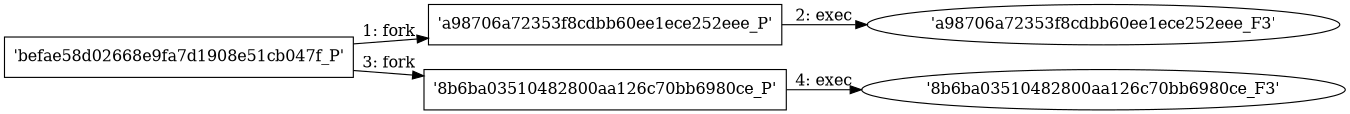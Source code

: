 digraph "D:\Learning\Paper\apt\基于CTI的攻击预警\Dataset\攻击图\ASGfromALLCTI\Vulnerability Spotlight Hyland Perceptive Document Filters Multiple Vulnerabilites.dot" {
rankdir="LR"
size="9"
fixedsize="false"
splines="true"
nodesep=0.3
ranksep=0
fontsize=10
overlap="scalexy"
engine= "neato"
	"'befae58d02668e9fa7d1908e51cb047f_P'" [node_type=Process shape=box]
	"'a98706a72353f8cdbb60ee1ece252eee_P'" [node_type=Process shape=box]
	"'befae58d02668e9fa7d1908e51cb047f_P'" -> "'a98706a72353f8cdbb60ee1ece252eee_P'" [label="1: fork"]
	"'a98706a72353f8cdbb60ee1ece252eee_P'" [node_type=Process shape=box]
	"'a98706a72353f8cdbb60ee1ece252eee_F3'" [node_type=File shape=ellipse]
	"'a98706a72353f8cdbb60ee1ece252eee_P'" -> "'a98706a72353f8cdbb60ee1ece252eee_F3'" [label="2: exec"]
	"'befae58d02668e9fa7d1908e51cb047f_P'" [node_type=Process shape=box]
	"'8b6ba03510482800aa126c70bb6980ce_P'" [node_type=Process shape=box]
	"'befae58d02668e9fa7d1908e51cb047f_P'" -> "'8b6ba03510482800aa126c70bb6980ce_P'" [label="3: fork"]
	"'8b6ba03510482800aa126c70bb6980ce_P'" [node_type=Process shape=box]
	"'8b6ba03510482800aa126c70bb6980ce_F3'" [node_type=File shape=ellipse]
	"'8b6ba03510482800aa126c70bb6980ce_P'" -> "'8b6ba03510482800aa126c70bb6980ce_F3'" [label="4: exec"]
}
